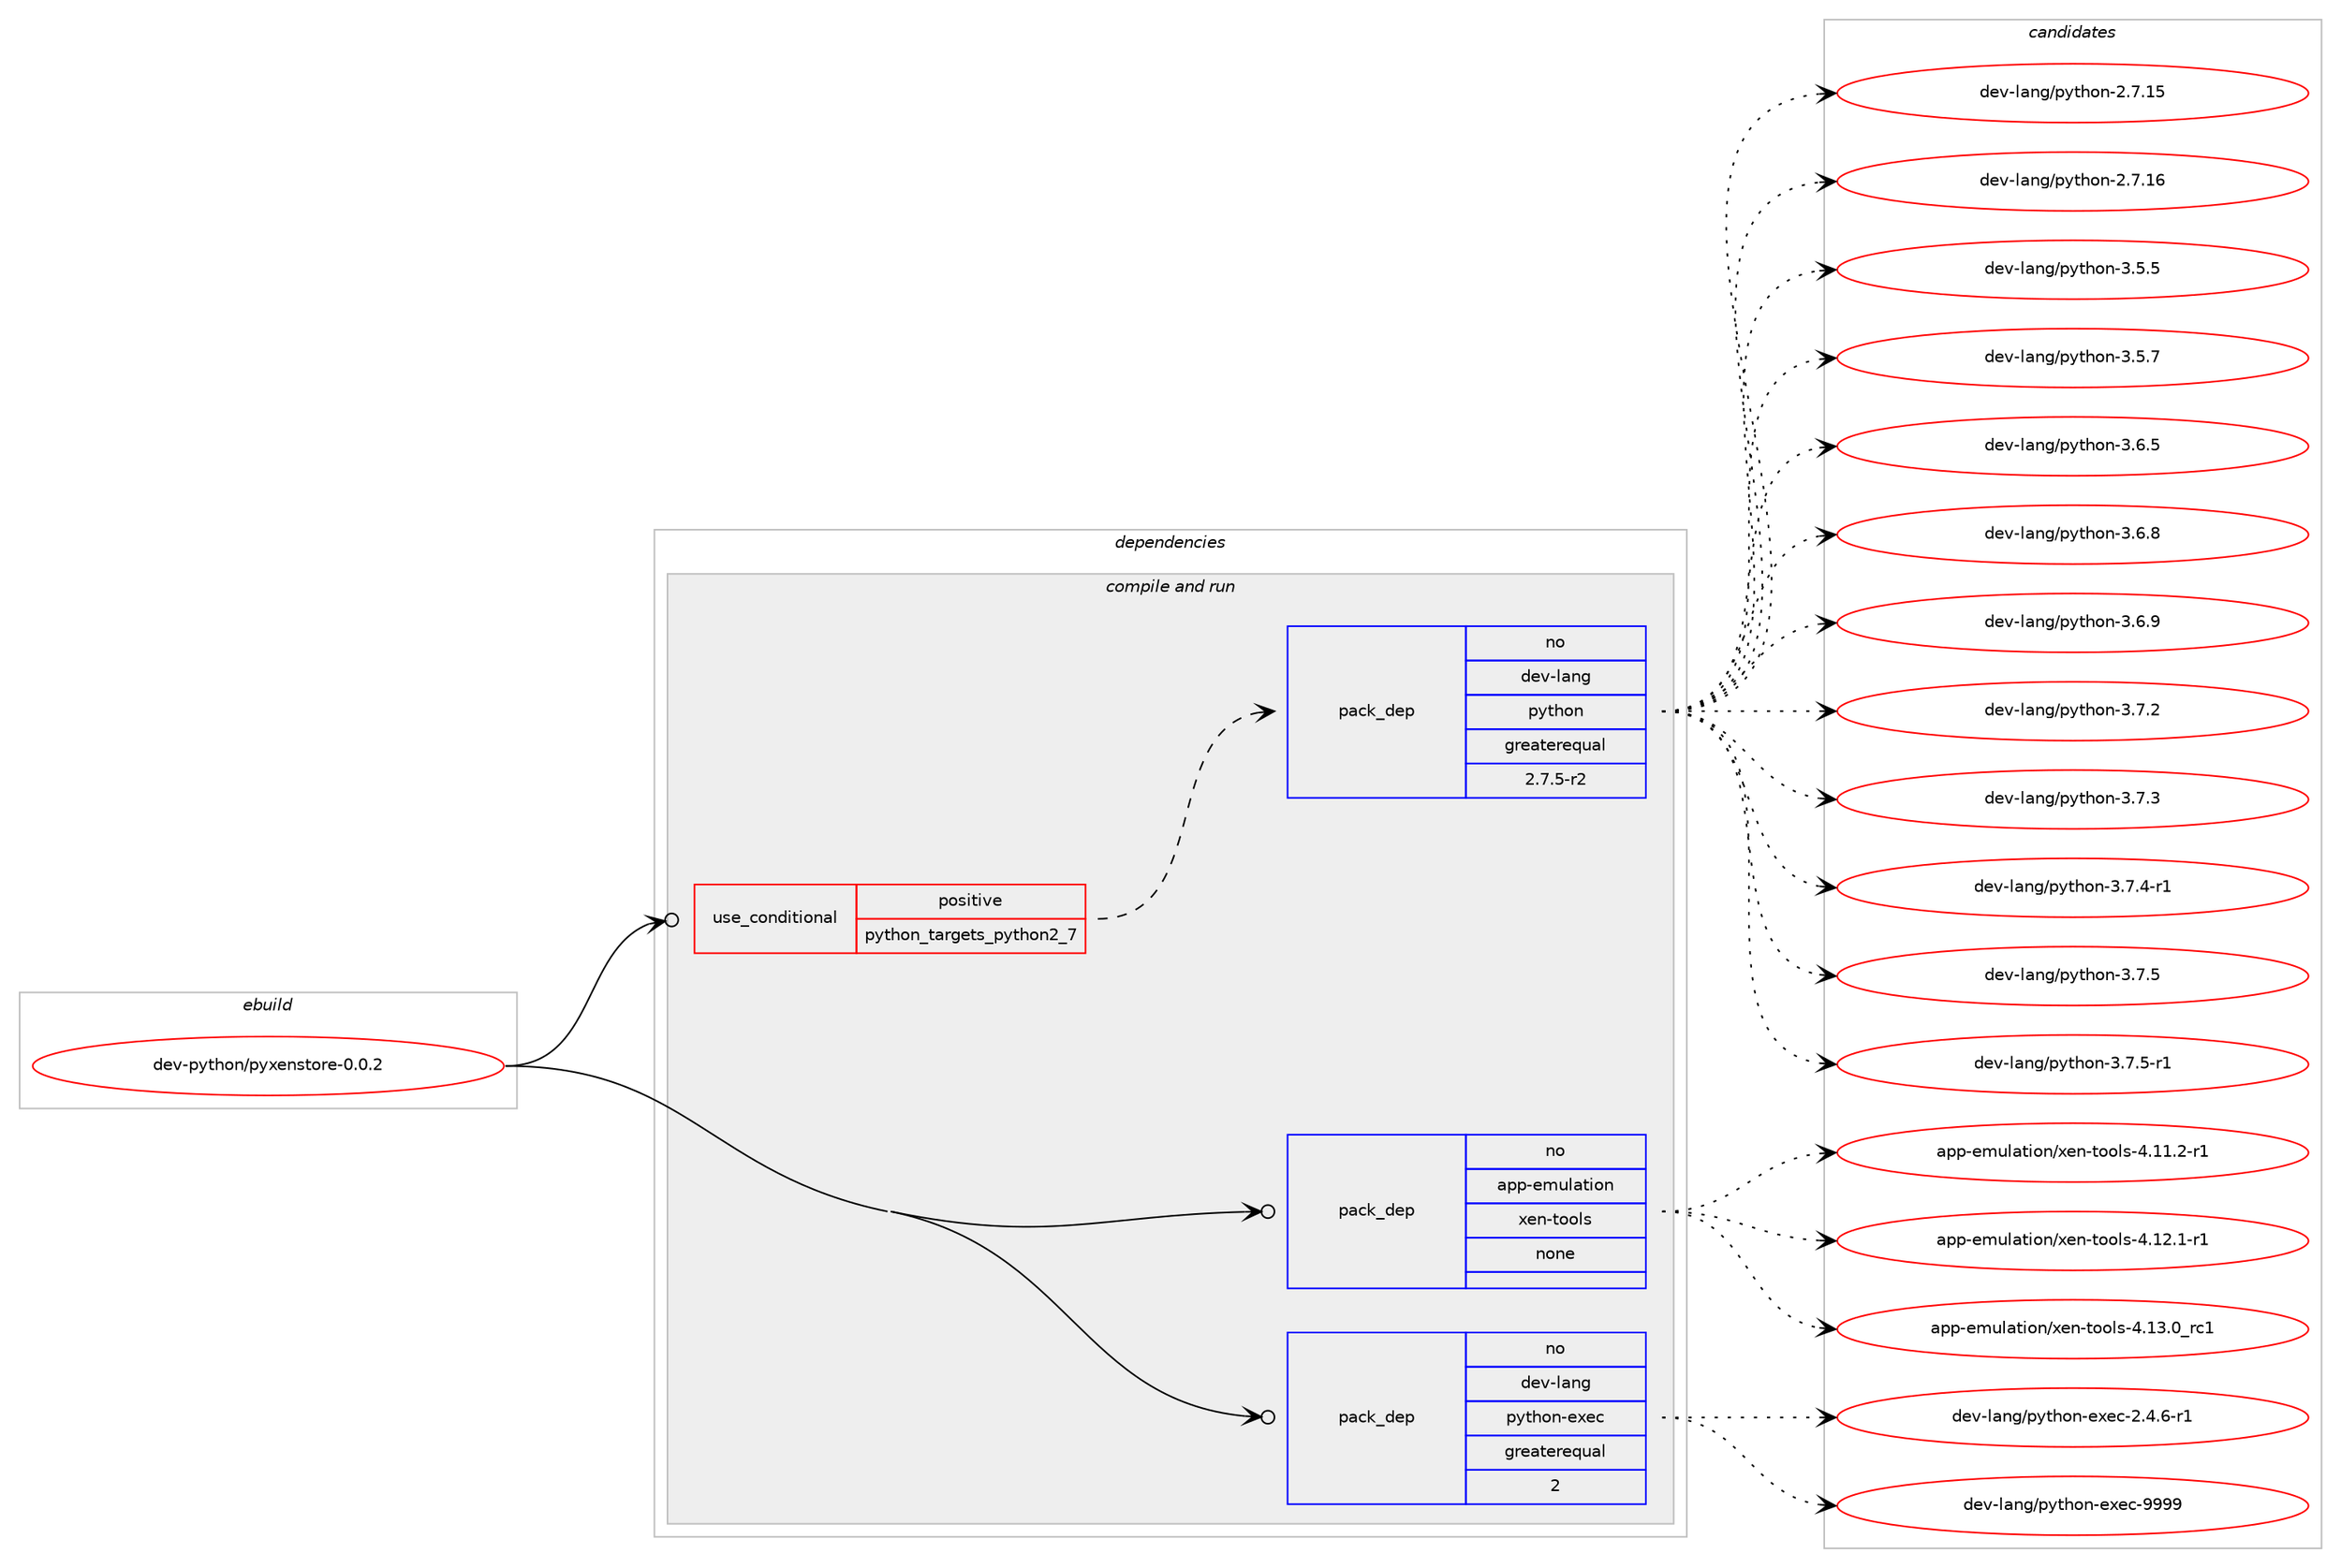 digraph prolog {

# *************
# Graph options
# *************

newrank=true;
concentrate=true;
compound=true;
graph [rankdir=LR,fontname=Helvetica,fontsize=10,ranksep=1.5];#, ranksep=2.5, nodesep=0.2];
edge  [arrowhead=vee];
node  [fontname=Helvetica,fontsize=10];

# **********
# The ebuild
# **********

subgraph cluster_leftcol {
color=gray;
rank=same;
label=<<i>ebuild</i>>;
id [label="dev-python/pyxenstore-0.0.2", color=red, width=4, href="../dev-python/pyxenstore-0.0.2.svg"];
}

# ****************
# The dependencies
# ****************

subgraph cluster_midcol {
color=gray;
label=<<i>dependencies</i>>;
subgraph cluster_compile {
fillcolor="#eeeeee";
style=filled;
label=<<i>compile</i>>;
}
subgraph cluster_compileandrun {
fillcolor="#eeeeee";
style=filled;
label=<<i>compile and run</i>>;
subgraph cond148208 {
dependency633920 [label=<<TABLE BORDER="0" CELLBORDER="1" CELLSPACING="0" CELLPADDING="4"><TR><TD ROWSPAN="3" CELLPADDING="10">use_conditional</TD></TR><TR><TD>positive</TD></TR><TR><TD>python_targets_python2_7</TD></TR></TABLE>>, shape=none, color=red];
subgraph pack473834 {
dependency633921 [label=<<TABLE BORDER="0" CELLBORDER="1" CELLSPACING="0" CELLPADDING="4" WIDTH="220"><TR><TD ROWSPAN="6" CELLPADDING="30">pack_dep</TD></TR><TR><TD WIDTH="110">no</TD></TR><TR><TD>dev-lang</TD></TR><TR><TD>python</TD></TR><TR><TD>greaterequal</TD></TR><TR><TD>2.7.5-r2</TD></TR></TABLE>>, shape=none, color=blue];
}
dependency633920:e -> dependency633921:w [weight=20,style="dashed",arrowhead="vee"];
}
id:e -> dependency633920:w [weight=20,style="solid",arrowhead="odotvee"];
subgraph pack473835 {
dependency633922 [label=<<TABLE BORDER="0" CELLBORDER="1" CELLSPACING="0" CELLPADDING="4" WIDTH="220"><TR><TD ROWSPAN="6" CELLPADDING="30">pack_dep</TD></TR><TR><TD WIDTH="110">no</TD></TR><TR><TD>app-emulation</TD></TR><TR><TD>xen-tools</TD></TR><TR><TD>none</TD></TR><TR><TD></TD></TR></TABLE>>, shape=none, color=blue];
}
id:e -> dependency633922:w [weight=20,style="solid",arrowhead="odotvee"];
subgraph pack473836 {
dependency633923 [label=<<TABLE BORDER="0" CELLBORDER="1" CELLSPACING="0" CELLPADDING="4" WIDTH="220"><TR><TD ROWSPAN="6" CELLPADDING="30">pack_dep</TD></TR><TR><TD WIDTH="110">no</TD></TR><TR><TD>dev-lang</TD></TR><TR><TD>python-exec</TD></TR><TR><TD>greaterequal</TD></TR><TR><TD>2</TD></TR></TABLE>>, shape=none, color=blue];
}
id:e -> dependency633923:w [weight=20,style="solid",arrowhead="odotvee"];
}
subgraph cluster_run {
fillcolor="#eeeeee";
style=filled;
label=<<i>run</i>>;
}
}

# **************
# The candidates
# **************

subgraph cluster_choices {
rank=same;
color=gray;
label=<<i>candidates</i>>;

subgraph choice473834 {
color=black;
nodesep=1;
choice10010111845108971101034711212111610411111045504655464953 [label="dev-lang/python-2.7.15", color=red, width=4,href="../dev-lang/python-2.7.15.svg"];
choice10010111845108971101034711212111610411111045504655464954 [label="dev-lang/python-2.7.16", color=red, width=4,href="../dev-lang/python-2.7.16.svg"];
choice100101118451089711010347112121116104111110455146534653 [label="dev-lang/python-3.5.5", color=red, width=4,href="../dev-lang/python-3.5.5.svg"];
choice100101118451089711010347112121116104111110455146534655 [label="dev-lang/python-3.5.7", color=red, width=4,href="../dev-lang/python-3.5.7.svg"];
choice100101118451089711010347112121116104111110455146544653 [label="dev-lang/python-3.6.5", color=red, width=4,href="../dev-lang/python-3.6.5.svg"];
choice100101118451089711010347112121116104111110455146544656 [label="dev-lang/python-3.6.8", color=red, width=4,href="../dev-lang/python-3.6.8.svg"];
choice100101118451089711010347112121116104111110455146544657 [label="dev-lang/python-3.6.9", color=red, width=4,href="../dev-lang/python-3.6.9.svg"];
choice100101118451089711010347112121116104111110455146554650 [label="dev-lang/python-3.7.2", color=red, width=4,href="../dev-lang/python-3.7.2.svg"];
choice100101118451089711010347112121116104111110455146554651 [label="dev-lang/python-3.7.3", color=red, width=4,href="../dev-lang/python-3.7.3.svg"];
choice1001011184510897110103471121211161041111104551465546524511449 [label="dev-lang/python-3.7.4-r1", color=red, width=4,href="../dev-lang/python-3.7.4-r1.svg"];
choice100101118451089711010347112121116104111110455146554653 [label="dev-lang/python-3.7.5", color=red, width=4,href="../dev-lang/python-3.7.5.svg"];
choice1001011184510897110103471121211161041111104551465546534511449 [label="dev-lang/python-3.7.5-r1", color=red, width=4,href="../dev-lang/python-3.7.5-r1.svg"];
dependency633921:e -> choice10010111845108971101034711212111610411111045504655464953:w [style=dotted,weight="100"];
dependency633921:e -> choice10010111845108971101034711212111610411111045504655464954:w [style=dotted,weight="100"];
dependency633921:e -> choice100101118451089711010347112121116104111110455146534653:w [style=dotted,weight="100"];
dependency633921:e -> choice100101118451089711010347112121116104111110455146534655:w [style=dotted,weight="100"];
dependency633921:e -> choice100101118451089711010347112121116104111110455146544653:w [style=dotted,weight="100"];
dependency633921:e -> choice100101118451089711010347112121116104111110455146544656:w [style=dotted,weight="100"];
dependency633921:e -> choice100101118451089711010347112121116104111110455146544657:w [style=dotted,weight="100"];
dependency633921:e -> choice100101118451089711010347112121116104111110455146554650:w [style=dotted,weight="100"];
dependency633921:e -> choice100101118451089711010347112121116104111110455146554651:w [style=dotted,weight="100"];
dependency633921:e -> choice1001011184510897110103471121211161041111104551465546524511449:w [style=dotted,weight="100"];
dependency633921:e -> choice100101118451089711010347112121116104111110455146554653:w [style=dotted,weight="100"];
dependency633921:e -> choice1001011184510897110103471121211161041111104551465546534511449:w [style=dotted,weight="100"];
}
subgraph choice473835 {
color=black;
nodesep=1;
choice9711211245101109117108971161051111104712010111045116111111108115455246494946504511449 [label="app-emulation/xen-tools-4.11.2-r1", color=red, width=4,href="../app-emulation/xen-tools-4.11.2-r1.svg"];
choice9711211245101109117108971161051111104712010111045116111111108115455246495046494511449 [label="app-emulation/xen-tools-4.12.1-r1", color=red, width=4,href="../app-emulation/xen-tools-4.12.1-r1.svg"];
choice971121124510110911710897116105111110471201011104511611111110811545524649514648951149949 [label="app-emulation/xen-tools-4.13.0_rc1", color=red, width=4,href="../app-emulation/xen-tools-4.13.0_rc1.svg"];
dependency633922:e -> choice9711211245101109117108971161051111104712010111045116111111108115455246494946504511449:w [style=dotted,weight="100"];
dependency633922:e -> choice9711211245101109117108971161051111104712010111045116111111108115455246495046494511449:w [style=dotted,weight="100"];
dependency633922:e -> choice971121124510110911710897116105111110471201011104511611111110811545524649514648951149949:w [style=dotted,weight="100"];
}
subgraph choice473836 {
color=black;
nodesep=1;
choice10010111845108971101034711212111610411111045101120101994550465246544511449 [label="dev-lang/python-exec-2.4.6-r1", color=red, width=4,href="../dev-lang/python-exec-2.4.6-r1.svg"];
choice10010111845108971101034711212111610411111045101120101994557575757 [label="dev-lang/python-exec-9999", color=red, width=4,href="../dev-lang/python-exec-9999.svg"];
dependency633923:e -> choice10010111845108971101034711212111610411111045101120101994550465246544511449:w [style=dotted,weight="100"];
dependency633923:e -> choice10010111845108971101034711212111610411111045101120101994557575757:w [style=dotted,weight="100"];
}
}

}
